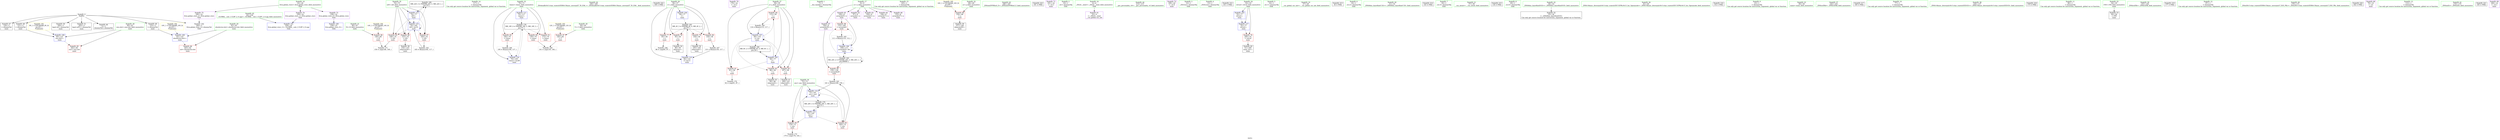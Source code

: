 digraph "SVFG" {
	label="SVFG";

	Node0x5593f7bc3ce0 [shape=record,color=grey,label="{NodeID: 0\nNullPtr}"];
	Node0x5593f7bc3ce0 -> Node0x5593f7bdbda0[style=solid];
	Node0x5593f7bc3ce0 -> Node0x5593f7bdbea0[style=solid];
	Node0x5593f7bc3ce0 -> Node0x5593f7bdcf90[style=solid];
	Node0x5593f7bc3ce0 -> Node0x5593f7bdd060[style=solid];
	Node0x5593f7bc3ce0 -> Node0x5593f7bdd130[style=solid];
	Node0x5593f7bc3ce0 -> Node0x5593f7bdd200[style=solid];
	Node0x5593f7bc3ce0 -> Node0x5593f7bdc4b0[style=solid];
	Node0x5593f7beb570 [shape=record,color=black,label="{NodeID: 180\nMR_22V_3 = PHI(MR_22V_5, MR_22V_1, )\npts\{75 \}\n}"];
	Node0x5593f7beb570 -> Node0x5593f7bdcdd0[style=dashed];
	Node0x5593f7bdc040 [shape=record,color=red,label="{NodeID: 97\n164\<--74\n\<--i20\nmain\n}"];
	Node0x5593f7bdc040 -> Node0x5593f7be3a90[style=solid];
	Node0x5593f7bc5e30 [shape=record,color=green,label="{NodeID: 14\n117\<--1\n\<--dummyObj\nCan only get source location for instruction, argument, global var or function.}"];
	Node0x5593f7bdf910 [shape=record,color=yellow,style=double,label="{NodeID: 194\n14V_1 = ENCHI(MR_14V_0)\npts\{67 \}\nFun[main]}"];
	Node0x5593f7bdf910 -> Node0x5593f7bdf0d0[style=dashed];
	Node0x5593f7bdcc30 [shape=record,color=blue,label="{NodeID: 111\n70\<--117\ntimes\<--\nmain\n}"];
	Node0x5593f7bdcc30 -> Node0x5593f7beab70[style=dashed];
	Node0x5593f7bc52a0 [shape=record,color=green,label="{NodeID: 28\n60\<--61\nexn.slot\<--exn.slot_field_insensitive\nmain\n}"];
	Node0x5593f7bc52a0 -> Node0x5593f7bdee60[style=solid];
	Node0x5593f7bc52a0 -> Node0x5593f7bdc9c0[style=solid];
	Node0x5593f7bdb9a0 [shape=record,color=green,label="{NodeID: 42\n184\<--185\n_ZSt4endlIcSt11char_traitsIcEERSt13basic_ostreamIT_T0_ES6_\<--_ZSt4endlIcSt11char_traitsIcEERSt13basic_ostreamIT_T0_ES6__field_insensitive\n}"];
	Node0x5593f7bf96a0 [shape=record,color=black,label="{NodeID: 222\n190 = PHI()\n}"];
	Node0x5593f7bdd640 [shape=record,color=black,label="{NodeID: 56\n105\<--104\nidxprom6\<--\nmain\n}"];
	Node0x5593f7bde1a0 [shape=record,color=purple,label="{NodeID: 70\n176\<--16\n\<--.str.2\nmain\n}"];
	Node0x5593f7be4210 [shape=record,color=grey,label="{NodeID: 167\n131 = Binary(130, 117, )\n}"];
	Node0x5593f7be4210 -> Node0x5593f7bdcb60[style=solid];
	Node0x5593f7bded90 [shape=record,color=red,label="{NodeID: 84\n115\<--58\n\<--j\nmain\n}"];
	Node0x5593f7bded90 -> Node0x5593f7be3d90[style=solid];
	Node0x5593f7bc2df0 [shape=record,color=green,label="{NodeID: 1\n7\<--1\n__dso_handle\<--dummyObj\nGlob }"];
	Node0x5593f7bdc110 [shape=record,color=red,label="{NodeID: 98\n110\<--109\n\<--arrayidx9\nmain\n}"];
	Node0x5593f7bdc110 -> Node0x5593f7be3f10[style=solid];
	Node0x5593f7bc5f00 [shape=record,color=green,label="{NodeID: 15\n145\<--1\n\<--dummyObj\nCan only get source location for instruction, argument, global var or function.}"];
	Node0x5593f7bdf9f0 [shape=record,color=yellow,style=double,label="{NodeID: 195\n16V_1 = ENCHI(MR_16V_0)\npts\{69 \}\nFun[main]}"];
	Node0x5593f7bdf9f0 -> Node0x5593f7bdf1a0[style=dashed];
	Node0x5593f7bdcd00 [shape=record,color=blue,label="{NodeID: 112\n72\<--145\nans\<--\nmain\n}"];
	Node0x5593f7bdcd00 -> Node0x5593f7bdf4e0[style=dashed];
	Node0x5593f7bdcd00 -> Node0x5593f7bdf5b0[style=dashed];
	Node0x5593f7bdcd00 -> Node0x5593f7bdcea0[style=dashed];
	Node0x5593f7bdcd00 -> Node0x5593f7beb070[style=dashed];
	Node0x5593f7bdaf60 [shape=record,color=green,label="{NodeID: 29\n62\<--63\nehselector.slot\<--ehselector.slot_field_insensitive\nmain\n}"];
	Node0x5593f7bdaf60 -> Node0x5593f7bdef30[style=solid];
	Node0x5593f7bdaf60 -> Node0x5593f7bdca90[style=solid];
	Node0x5593f7bdbaa0 [shape=record,color=green,label="{NodeID: 43\n186\<--187\n_ZNSolsEPFRSoS_E\<--_ZNSolsEPFRSoS_E_field_insensitive\n}"];
	Node0x5593f7bf97d0 [shape=record,color=black,label="{NodeID: 223\n191 = PHI()\n}"];
	Node0x5593f7bdd710 [shape=record,color=black,label="{NodeID: 57\n108\<--107\nidxprom8\<--\nmain\n}"];
	Node0x5593f7bde270 [shape=record,color=purple,label="{NodeID: 71\n181\<--18\n\<--.str.3\nmain\n}"];
	Node0x5593f7be4390 [shape=record,color=grey,label="{NodeID: 168\n86 = cmp(85, 87, )\n}"];
	Node0x5593f7bdee60 [shape=record,color=red,label="{NodeID: 85\n202\<--60\nexn\<--exn.slot\nmain\n}"];
	Node0x5593f7bc4b10 [shape=record,color=green,label="{NodeID: 2\n10\<--1\n.str\<--dummyObj\nGlob }"];
	Node0x5593f7bdc1e0 [shape=record,color=red,label="{NodeID: 99\n159\<--158\n\<--arrayidx29\nmain\n}"];
	Node0x5593f7bdc1e0 -> Node0x5593f7be3c10[style=solid];
	Node0x5593f7bc5fd0 [shape=record,color=green,label="{NodeID: 16\n4\<--6\n_ZStL8__ioinit\<--_ZStL8__ioinit_field_insensitive\nGlob }"];
	Node0x5593f7bc5fd0 -> Node0x5593f7bdda50[style=solid];
	Node0x5593f7bdcdd0 [shape=record,color=blue,label="{NodeID: 113\n74\<--77\ni20\<--\nmain\n}"];
	Node0x5593f7bdcdd0 -> Node0x5593f7bdf680[style=dashed];
	Node0x5593f7bdcdd0 -> Node0x5593f7bdbf70[style=dashed];
	Node0x5593f7bdcdd0 -> Node0x5593f7bdc040[style=dashed];
	Node0x5593f7bdcdd0 -> Node0x5593f7be1770[style=dashed];
	Node0x5593f7bdcdd0 -> Node0x5593f7beb570[style=dashed];
	Node0x5593f7bdaff0 [shape=record,color=green,label="{NodeID: 30\n64\<--65\nT\<--T_field_insensitive\nmain\n}"];
	Node0x5593f7bdaff0 -> Node0x5593f7bdf000[style=solid];
	Node0x5593f7bdbba0 [shape=record,color=green,label="{NodeID: 44\n214\<--215\n__gxx_personality_v0\<--__gxx_personality_v0_field_insensitive\n}"];
	Node0x5593f7bdd7e0 [shape=record,color=black,label="{NodeID: 58\n154\<--153\nidxprom26\<--\nmain\n}"];
	Node0x5593f7bde340 [shape=record,color=purple,label="{NodeID: 72\n189\<--20\n\<--.str.4\nmain\n}"];
	Node0x5593f7be4510 [shape=record,color=grey,label="{NodeID: 169\n141 = cmp(139, 140, )\n}"];
	Node0x5593f7bdef30 [shape=record,color=red,label="{NodeID: 86\n203\<--62\nsel\<--ehselector.slot\nmain\n}"];
	Node0x5593f7bc4070 [shape=record,color=green,label="{NodeID: 3\n12\<--1\n_ZSt3cin\<--dummyObj\nGlob }"];
	Node0x5593f7bec470 [shape=record,color=black,label="{NodeID: 183\nMR_4V_3 = PHI(MR_4V_4, MR_4V_2, )\npts\{57 \}\n}"];
	Node0x5593f7bec470 -> Node0x5593f7bde7e0[style=dashed];
	Node0x5593f7bec470 -> Node0x5593f7bde8b0[style=dashed];
	Node0x5593f7bec470 -> Node0x5593f7bde980[style=dashed];
	Node0x5593f7bec470 -> Node0x5593f7bdea50[style=dashed];
	Node0x5593f7bec470 -> Node0x5593f7bdcb60[style=dashed];
	Node0x5593f7bdc2b0 [shape=record,color=blue,label="{NodeID: 100\n238\<--23\nllvm.global_ctors_0\<--\nGlob }"];
	Node0x5593f7bc4220 [shape=record,color=green,label="{NodeID: 17\n8\<--9\nx\<--x_field_insensitive\nGlob }"];
	Node0x5593f7bc4220 -> Node0x5593f7bddb20[style=solid];
	Node0x5593f7bc4220 -> Node0x5593f7bddbf0[style=solid];
	Node0x5593f7bc4220 -> Node0x5593f7bddcc0[style=solid];
	Node0x5593f7bc4220 -> Node0x5593f7bddd90[style=solid];
	Node0x5593f7bc4220 -> Node0x5593f7bdde60[style=solid];
	Node0x5593f7bc4220 -> Node0x5593f7bddf30[style=solid];
	Node0x5593f7bdcea0 [shape=record,color=blue,label="{NodeID: 114\n72\<--161\nans\<--mul\nmain\n}"];
	Node0x5593f7bdcea0 -> Node0x5593f7bdf4e0[style=dashed];
	Node0x5593f7bdcea0 -> Node0x5593f7bdf5b0[style=dashed];
	Node0x5593f7bdcea0 -> Node0x5593f7bdcea0[style=dashed];
	Node0x5593f7bdcea0 -> Node0x5593f7beb070[style=dashed];
	Node0x5593f7bdb080 [shape=record,color=green,label="{NodeID: 31\n66\<--67\nN\<--N_field_insensitive\nmain\n}"];
	Node0x5593f7bdb080 -> Node0x5593f7bdf0d0[style=solid];
	Node0x5593f7bdbca0 [shape=record,color=green,label="{NodeID: 45\n24\<--234\n_GLOBAL__sub_I_CLDP_2_0.cpp\<--_GLOBAL__sub_I_CLDP_2_0.cpp_field_insensitive\n}"];
	Node0x5593f7bdbca0 -> Node0x5593f7bdc3b0[style=solid];
	Node0x5593f7bdd8b0 [shape=record,color=black,label="{NodeID: 59\n157\<--156\nidxprom28\<--\nmain\n}"];
	Node0x5593f7bde410 [shape=record,color=purple,label="{NodeID: 73\n238\<--22\nllvm.global_ctors_0\<--llvm.global_ctors\nGlob }"];
	Node0x5593f7bde410 -> Node0x5593f7bdc2b0[style=solid];
	Node0x5593f7be4690 [shape=record,color=grey,label="{NodeID: 170\n92 = cmp(91, 87, )\n}"];
	Node0x5593f7bdf000 [shape=record,color=red,label="{NodeID: 87\n140\<--64\n\<--T\nmain\n}"];
	Node0x5593f7bdf000 -> Node0x5593f7be4510[style=solid];
	Node0x5593f7bc4100 [shape=record,color=green,label="{NodeID: 4\n13\<--1\n_ZSt4cout\<--dummyObj\nGlob }"];
	Node0x5593f7bec970 [shape=record,color=black,label="{NodeID: 184\nMR_6V_2 = PHI(MR_6V_4, MR_6V_1, )\npts\{59 \}\n}"];
	Node0x5593f7bec970 -> Node0x5593f7bdc750[style=dashed];
	Node0x5593f7bdc3b0 [shape=record,color=blue,label="{NodeID: 101\n239\<--24\nllvm.global_ctors_1\<--_GLOBAL__sub_I_CLDP_2_0.cpp\nGlob }"];
	Node0x5593f7bc42f0 [shape=record,color=green,label="{NodeID: 18\n22\<--26\nllvm.global_ctors\<--llvm.global_ctors_field_insensitive\nGlob }"];
	Node0x5593f7bc42f0 -> Node0x5593f7bde410[style=solid];
	Node0x5593f7bc42f0 -> Node0x5593f7bde510[style=solid];
	Node0x5593f7bc42f0 -> Node0x5593f7bde610[style=solid];
	Node0x5593f7be1770 [shape=record,color=blue,label="{NodeID: 115\n74\<--165\ni20\<--inc31\nmain\n}"];
	Node0x5593f7be1770 -> Node0x5593f7bdf680[style=dashed];
	Node0x5593f7be1770 -> Node0x5593f7bdbf70[style=dashed];
	Node0x5593f7be1770 -> Node0x5593f7bdc040[style=dashed];
	Node0x5593f7be1770 -> Node0x5593f7be1770[style=dashed];
	Node0x5593f7be1770 -> Node0x5593f7beb570[style=dashed];
	Node0x5593f7bdb110 [shape=record,color=green,label="{NodeID: 32\n68\<--69\na\<--a_field_insensitive\nmain\n}"];
	Node0x5593f7bdb110 -> Node0x5593f7bdf1a0[style=solid];
	Node0x5593f7bf8510 [shape=record,color=black,label="{NodeID: 212\n101 = PHI()\n}"];
	Node0x5593f7bdbda0 [shape=record,color=black,label="{NodeID: 46\n2\<--3\ndummyVal\<--dummyVal\n}"];
	Node0x5593f7bdd980 [shape=record,color=black,label="{NodeID: 60\n51\<--200\nmain_ret\<--\nmain\n}"];
	Node0x5593f7bde510 [shape=record,color=purple,label="{NodeID: 74\n239\<--22\nllvm.global_ctors_1\<--llvm.global_ctors\nGlob }"];
	Node0x5593f7bde510 -> Node0x5593f7bdc3b0[style=solid];
	Node0x5593f7be4810 [shape=record,color=grey,label="{NodeID: 171\n150 = cmp(148, 149, )\n}"];
	Node0x5593f7bdf0d0 [shape=record,color=red,label="{NodeID: 88\n149\<--66\n\<--N\nmain\n}"];
	Node0x5593f7bdf0d0 -> Node0x5593f7be4810[style=solid];
	Node0x5593f7bc57b0 [shape=record,color=green,label="{NodeID: 5\n14\<--1\n.str.1\<--dummyObj\nGlob }"];
	Node0x5593f7bece70 [shape=record,color=black,label="{NodeID: 185\nMR_24V_2 = PHI(MR_24V_3, MR_24V_1, )\npts\{90000 \}\n}"];
	Node0x5593f7bece70 -> Node0x5593f7bdc110[style=dashed];
	Node0x5593f7bece70 -> Node0x5593f7bdc1e0[style=dashed];
	Node0x5593f7bece70 -> Node0x5593f7bdc820[style=dashed];
	Node0x5593f7bece70 -> Node0x5593f7bece70[style=dashed];
	Node0x5593f7bdc4b0 [shape=record,color=blue, style = dotted,label="{NodeID: 102\n240\<--3\nllvm.global_ctors_2\<--dummyVal\nGlob }"];
	Node0x5593f7bc43c0 [shape=record,color=green,label="{NodeID: 19\n27\<--28\n__cxx_global_var_init\<--__cxx_global_var_init_field_insensitive\n}"];
	Node0x5593f7be1840 [shape=record,color=blue,label="{NodeID: 116\n70\<--195\ntimes\<--inc49\nmain\n}"];
	Node0x5593f7be1840 -> Node0x5593f7beab70[style=dashed];
	Node0x5593f7bdb1a0 [shape=record,color=green,label="{NodeID: 33\n70\<--71\ntimes\<--times_field_insensitive\nmain\n}"];
	Node0x5593f7bdb1a0 -> Node0x5593f7bdf270[style=solid];
	Node0x5593f7bdb1a0 -> Node0x5593f7bdf340[style=solid];
	Node0x5593f7bdb1a0 -> Node0x5593f7bdf410[style=solid];
	Node0x5593f7bdb1a0 -> Node0x5593f7bdcc30[style=solid];
	Node0x5593f7bdb1a0 -> Node0x5593f7be1840[style=solid];
	Node0x5593f7bf8d70 [shape=record,color=black,label="{NodeID: 213\n34 = PHI()\n}"];
	Node0x5593f7bdbea0 [shape=record,color=black,label="{NodeID: 47\n120\<--3\n\<--dummyVal\nmain\n}"];
	Node0x5593f7bdda50 [shape=record,color=purple,label="{NodeID: 61\n33\<--4\n\<--_ZStL8__ioinit\n__cxx_global_var_init\n}"];
	Node0x5593f7bde610 [shape=record,color=purple,label="{NodeID: 75\n240\<--22\nllvm.global_ctors_2\<--llvm.global_ctors\nGlob }"];
	Node0x5593f7bde610 -> Node0x5593f7bdc4b0[style=solid];
	Node0x5593f7be4990 [shape=record,color=grey,label="{NodeID: 172\n179 = cmp(178, 145, )\n}"];
	Node0x5593f7bdf1a0 [shape=record,color=red,label="{NodeID: 89\n156\<--68\n\<--a\nmain\n}"];
	Node0x5593f7bdf1a0 -> Node0x5593f7bdd8b0[style=solid];
	Node0x5593f7bc5840 [shape=record,color=green,label="{NodeID: 6\n16\<--1\n.str.2\<--dummyObj\nGlob }"];
	Node0x5593f7bdc5b0 [shape=record,color=blue,label="{NodeID: 103\n52\<--77\nretval\<--\nmain\n}"];
	Node0x5593f7bdc5b0 -> Node0x5593f7be1910[style=dashed];
	Node0x5593f7bc4490 [shape=record,color=green,label="{NodeID: 20\n31\<--32\n_ZNSt8ios_base4InitC1Ev\<--_ZNSt8ios_base4InitC1Ev_field_insensitive\n}"];
	Node0x5593f7be1910 [shape=record,color=blue,label="{NodeID: 117\n52\<--77\nretval\<--\nmain\n}"];
	Node0x5593f7be1910 -> Node0x5593f7bde710[style=dashed];
	Node0x5593f7bdb230 [shape=record,color=green,label="{NodeID: 34\n72\<--73\nans\<--ans_field_insensitive\nmain\n}"];
	Node0x5593f7bdb230 -> Node0x5593f7bdf4e0[style=solid];
	Node0x5593f7bdb230 -> Node0x5593f7bdf5b0[style=solid];
	Node0x5593f7bdb230 -> Node0x5593f7bdcd00[style=solid];
	Node0x5593f7bdb230 -> Node0x5593f7bdcea0[style=solid];
	Node0x5593f7bf8e70 [shape=record,color=black,label="{NodeID: 214\n143 = PHI()\n}"];
	Node0x5593f7bdcf90 [shape=record,color=black,label="{NodeID: 48\n121\<--3\n\<--dummyVal\nmain\n}"];
	Node0x5593f7bdcf90 -> Node0x5593f7bdc9c0[style=solid];
	Node0x5593f7bddb20 [shape=record,color=purple,label="{NodeID: 62\n97\<--8\narrayidx\<--x\nmain\n}"];
	Node0x5593f7bde710 [shape=record,color=red,label="{NodeID: 76\n200\<--52\n\<--retval\nmain\n}"];
	Node0x5593f7bde710 -> Node0x5593f7bdd980[style=solid];
	Node0x5593f7bdf270 [shape=record,color=red,label="{NodeID: 90\n139\<--70\n\<--times\nmain\n}"];
	Node0x5593f7bdf270 -> Node0x5593f7be4510[style=solid];
	Node0x5593f7bc64d0 [shape=record,color=green,label="{NodeID: 7\n18\<--1\n.str.3\<--dummyObj\nGlob }"];
	Node0x5593f7bdc680 [shape=record,color=blue,label="{NodeID: 104\n56\<--77\ni\<--\nmain\n}"];
	Node0x5593f7bdc680 -> Node0x5593f7bec470[style=dashed];
	Node0x5593f7bc4c90 [shape=record,color=green,label="{NodeID: 21\n37\<--38\n__cxa_atexit\<--__cxa_atexit_field_insensitive\n}"];
	Node0x5593f7bdb300 [shape=record,color=green,label="{NodeID: 35\n74\<--75\ni20\<--i20_field_insensitive\nmain\n}"];
	Node0x5593f7bdb300 -> Node0x5593f7bdf680[style=solid];
	Node0x5593f7bdb300 -> Node0x5593f7bdbf70[style=solid];
	Node0x5593f7bdb300 -> Node0x5593f7bdc040[style=solid];
	Node0x5593f7bdb300 -> Node0x5593f7bdcdd0[style=solid];
	Node0x5593f7bdb300 -> Node0x5593f7be1770[style=solid];
	Node0x5593f7bf8f70 [shape=record,color=black,label="{NodeID: 215\n134 = PHI()\n}"];
	Node0x5593f7bdd060 [shape=record,color=black,label="{NodeID: 49\n123\<--3\n\<--dummyVal\nmain\n}"];
	Node0x5593f7bdd060 -> Node0x5593f7bdca90[style=solid];
	Node0x5593f7bddbf0 [shape=record,color=purple,label="{NodeID: 63\n100\<--8\narrayidx5\<--x\nmain\n}"];
	Node0x5593f7bde7e0 [shape=record,color=red,label="{NodeID: 77\n85\<--56\n\<--i\nmain\n}"];
	Node0x5593f7bde7e0 -> Node0x5593f7be4390[style=solid];
	Node0x5593f7bdf340 [shape=record,color=red,label="{NodeID: 91\n172\<--70\n\<--times\nmain\n}"];
	Node0x5593f7bc6560 [shape=record,color=green,label="{NodeID: 8\n20\<--1\n.str.4\<--dummyObj\nGlob }"];
	Node0x5593f7bdc750 [shape=record,color=blue,label="{NodeID: 105\n58\<--77\nj\<--\nmain\n}"];
	Node0x5593f7bdc750 -> Node0x5593f7bdeb20[style=dashed];
	Node0x5593f7bdc750 -> Node0x5593f7bdebf0[style=dashed];
	Node0x5593f7bdc750 -> Node0x5593f7bdecc0[style=dashed];
	Node0x5593f7bdc750 -> Node0x5593f7bded90[style=dashed];
	Node0x5593f7bdc750 -> Node0x5593f7bdc8f0[style=dashed];
	Node0x5593f7bdc750 -> Node0x5593f7bec970[style=dashed];
	Node0x5593f7bc4d60 [shape=record,color=green,label="{NodeID: 22\n36\<--42\n_ZNSt8ios_base4InitD1Ev\<--_ZNSt8ios_base4InitD1Ev_field_insensitive\n}"];
	Node0x5593f7bc4d60 -> Node0x5593f7bdd2d0[style=solid];
	Node0x5593f7bdb3d0 [shape=record,color=green,label="{NodeID: 36\n81\<--82\n_ZNSt14basic_ifstreamIcSt11char_traitsIcEEC1EPKcSt13_Ios_Openmode\<--_ZNSt14basic_ifstreamIcSt11char_traitsIcEEC1EPKcSt13_Ios_Openmode_field_insensitive\n}"];
	Node0x5593f7bf9070 [shape=record,color=black,label="{NodeID: 216\n152 = PHI()\n}"];
	Node0x5593f7bdd130 [shape=record,color=black,label="{NodeID: 50\n204\<--3\nlpad.val\<--dummyVal\nmain\n}"];
	Node0x5593f7bddcc0 [shape=record,color=purple,label="{NodeID: 64\n106\<--8\narrayidx7\<--x\nmain\n}"];
	Node0x5593f7bde8b0 [shape=record,color=red,label="{NodeID: 78\n95\<--56\n\<--i\nmain\n}"];
	Node0x5593f7bde8b0 -> Node0x5593f7bdd4a0[style=solid];
	Node0x5593f7bdf410 [shape=record,color=red,label="{NodeID: 92\n194\<--70\n\<--times\nmain\n}"];
	Node0x5593f7bdf410 -> Node0x5593f7be4090[style=solid];
	Node0x5593f7bc59a0 [shape=record,color=green,label="{NodeID: 9\n23\<--1\n\<--dummyObj\nCan only get source location for instruction, argument, global var or function.}"];
	Node0x5593f7bdc820 [shape=record,color=blue,label="{NodeID: 106\n109\<--111\narrayidx9\<--div\nmain\n}"];
	Node0x5593f7bdc820 -> Node0x5593f7bdc110[style=dashed];
	Node0x5593f7bdc820 -> Node0x5593f7bdc820[style=dashed];
	Node0x5593f7bdc820 -> Node0x5593f7bece70[style=dashed];
	Node0x5593f7bc4e60 [shape=record,color=green,label="{NodeID: 23\n49\<--50\nmain\<--main_field_insensitive\n}"];
	Node0x5593f7bdb4a0 [shape=record,color=green,label="{NodeID: 37\n102\<--103\n_ZNSirsERd\<--_ZNSirsERd_field_insensitive\n}"];
	Node0x5593f7bf9170 [shape=record,color=black,label="{NodeID: 217\n169 = PHI()\n}"];
	Node0x5593f7bdd200 [shape=record,color=black,label="{NodeID: 51\n205\<--3\nlpad.val51\<--dummyVal\nmain\n}"];
	Node0x5593f7bddd90 [shape=record,color=purple,label="{NodeID: 65\n109\<--8\narrayidx9\<--x\nmain\n}"];
	Node0x5593f7bddd90 -> Node0x5593f7bdc110[style=solid];
	Node0x5593f7bddd90 -> Node0x5593f7bdc820[style=solid];
	Node0x5593f7be3a90 [shape=record,color=grey,label="{NodeID: 162\n165 = Binary(164, 117, )\n}"];
	Node0x5593f7be3a90 -> Node0x5593f7be1770[style=solid];
	Node0x5593f7bde980 [shape=record,color=red,label="{NodeID: 79\n104\<--56\n\<--i\nmain\n}"];
	Node0x5593f7bde980 -> Node0x5593f7bdd640[style=solid];
	Node0x5593f7bdf4e0 [shape=record,color=red,label="{NodeID: 93\n160\<--72\n\<--ans\nmain\n}"];
	Node0x5593f7bdf4e0 -> Node0x5593f7be3c10[style=solid];
	Node0x5593f7bc5a70 [shape=record,color=green,label="{NodeID: 10\n77\<--1\n\<--dummyObj\nCan only get source location for instruction, argument, global var or function.}"];
	Node0x5593f7bdc8f0 [shape=record,color=blue,label="{NodeID: 107\n58\<--116\nj\<--inc\nmain\n}"];
	Node0x5593f7bdc8f0 -> Node0x5593f7bdeb20[style=dashed];
	Node0x5593f7bdc8f0 -> Node0x5593f7bdebf0[style=dashed];
	Node0x5593f7bdc8f0 -> Node0x5593f7bdecc0[style=dashed];
	Node0x5593f7bdc8f0 -> Node0x5593f7bded90[style=dashed];
	Node0x5593f7bdc8f0 -> Node0x5593f7bdc8f0[style=dashed];
	Node0x5593f7bdc8f0 -> Node0x5593f7bec970[style=dashed];
	Node0x5593f7bc4f60 [shape=record,color=green,label="{NodeID: 24\n52\<--53\nretval\<--retval_field_insensitive\nmain\n}"];
	Node0x5593f7bc4f60 -> Node0x5593f7bde710[style=solid];
	Node0x5593f7bc4f60 -> Node0x5593f7bdc5b0[style=solid];
	Node0x5593f7bc4f60 -> Node0x5593f7be1910[style=solid];
	Node0x5593f7bdb5a0 [shape=record,color=green,label="{NodeID: 38\n126\<--127\n_ZNSt14basic_ifstreamIcSt11char_traitsIcEED1Ev\<--_ZNSt14basic_ifstreamIcSt11char_traitsIcEED1Ev_field_insensitive\n}"];
	Node0x5593f7bf92d0 [shape=record,color=black,label="{NodeID: 218\n173 = PHI()\n}"];
	Node0x5593f7bdd2d0 [shape=record,color=black,label="{NodeID: 52\n35\<--36\n\<--_ZNSt8ios_base4InitD1Ev\nCan only get source location for instruction, argument, global var or function.}"];
	Node0x5593f7bdde60 [shape=record,color=purple,label="{NodeID: 66\n155\<--8\narrayidx27\<--x\nmain\n}"];
	Node0x5593f7be3c10 [shape=record,color=grey,label="{NodeID: 163\n161 = Binary(160, 159, )\n}"];
	Node0x5593f7be3c10 -> Node0x5593f7bdcea0[style=solid];
	Node0x5593f7bdea50 [shape=record,color=red,label="{NodeID: 80\n130\<--56\n\<--i\nmain\n}"];
	Node0x5593f7bdea50 -> Node0x5593f7be4210[style=solid];
	Node0x5593f7bdf5b0 [shape=record,color=red,label="{NodeID: 94\n178\<--72\n\<--ans\nmain\n}"];
	Node0x5593f7bdf5b0 -> Node0x5593f7be4990[style=solid];
	Node0x5593f7bc5b40 [shape=record,color=green,label="{NodeID: 11\n80\<--1\n\<--dummyObj\nCan only get source location for instruction, argument, global var or function.}"];
	Node0x5593f7bee9a0 [shape=record,color=yellow,style=double,label="{NodeID: 191\n8V_1 = ENCHI(MR_8V_0)\npts\{61 \}\nFun[main]}"];
	Node0x5593f7bee9a0 -> Node0x5593f7bdc9c0[style=dashed];
	Node0x5593f7bdc9c0 [shape=record,color=blue,label="{NodeID: 108\n60\<--121\nexn.slot\<--\nmain\n}"];
	Node0x5593f7bdc9c0 -> Node0x5593f7bdee60[style=dashed];
	Node0x5593f7bc5030 [shape=record,color=green,label="{NodeID: 25\n54\<--55\nFIN\<--FIN_field_insensitive\nmain\n}"];
	Node0x5593f7bc5030 -> Node0x5593f7bdd3d0[style=solid];
	Node0x5593f7bdb6a0 [shape=record,color=green,label="{NodeID: 39\n135\<--136\n_ZNSirsERi\<--_ZNSirsERi_field_insensitive\n}"];
	Node0x5593f7bf93d0 [shape=record,color=black,label="{NodeID: 219\n177 = PHI()\n}"];
	Node0x5593f7bdd3d0 [shape=record,color=black,label="{NodeID: 53\n94\<--54\n\<--FIN\nmain\n}"];
	Node0x5593f7bddf30 [shape=record,color=purple,label="{NodeID: 67\n158\<--8\narrayidx29\<--x\nmain\n}"];
	Node0x5593f7bddf30 -> Node0x5593f7bdc1e0[style=solid];
	Node0x5593f7be3d90 [shape=record,color=grey,label="{NodeID: 164\n116 = Binary(115, 117, )\n}"];
	Node0x5593f7be3d90 -> Node0x5593f7bdc8f0[style=solid];
	Node0x5593f7bdeb20 [shape=record,color=red,label="{NodeID: 81\n91\<--58\n\<--j\nmain\n}"];
	Node0x5593f7bdeb20 -> Node0x5593f7be4690[style=solid];
	Node0x5593f7beab70 [shape=record,color=black,label="{NodeID: 178\nMR_18V_4 = PHI(MR_18V_5, MR_18V_3, )\npts\{71 \}\n}"];
	Node0x5593f7beab70 -> Node0x5593f7bdf270[style=dashed];
	Node0x5593f7beab70 -> Node0x5593f7bdf340[style=dashed];
	Node0x5593f7beab70 -> Node0x5593f7bdf410[style=dashed];
	Node0x5593f7beab70 -> Node0x5593f7be1840[style=dashed];
	Node0x5593f7bdf680 [shape=record,color=red,label="{NodeID: 95\n148\<--74\n\<--i20\nmain\n}"];
	Node0x5593f7bdf680 -> Node0x5593f7be4810[style=solid];
	Node0x5593f7bc5c10 [shape=record,color=green,label="{NodeID: 12\n87\<--1\n\<--dummyObj\nCan only get source location for instruction, argument, global var or function.}"];
	Node0x5593f7bdf750 [shape=record,color=yellow,style=double,label="{NodeID: 192\n10V_1 = ENCHI(MR_10V_0)\npts\{63 \}\nFun[main]}"];
	Node0x5593f7bdf750 -> Node0x5593f7bdca90[style=dashed];
	Node0x5593f7bdca90 [shape=record,color=blue,label="{NodeID: 109\n62\<--123\nehselector.slot\<--\nmain\n}"];
	Node0x5593f7bdca90 -> Node0x5593f7bdef30[style=dashed];
	Node0x5593f7bc5100 [shape=record,color=green,label="{NodeID: 26\n56\<--57\ni\<--i_field_insensitive\nmain\n}"];
	Node0x5593f7bc5100 -> Node0x5593f7bde7e0[style=solid];
	Node0x5593f7bc5100 -> Node0x5593f7bde8b0[style=solid];
	Node0x5593f7bc5100 -> Node0x5593f7bde980[style=solid];
	Node0x5593f7bc5100 -> Node0x5593f7bdea50[style=solid];
	Node0x5593f7bc5100 -> Node0x5593f7bdc680[style=solid];
	Node0x5593f7bc5100 -> Node0x5593f7bdcb60[style=solid];
	Node0x5593f7bdb7a0 [shape=record,color=green,label="{NodeID: 40\n170\<--171\n_ZStlsISt11char_traitsIcEERSt13basic_ostreamIcT_ES5_PKc\<--_ZStlsISt11char_traitsIcEERSt13basic_ostreamIcT_ES5_PKc_field_insensitive\n}"];
	Node0x5593f7bf94a0 [shape=record,color=black,label="{NodeID: 220\n182 = PHI()\n}"];
	Node0x5593f7bdd4a0 [shape=record,color=black,label="{NodeID: 54\n96\<--95\nidxprom\<--\nmain\n}"];
	Node0x5593f7bde000 [shape=record,color=purple,label="{NodeID: 68\n78\<--10\n\<--.str\nmain\n}"];
	Node0x5593f7be3f10 [shape=record,color=grey,label="{NodeID: 165\n111 = Binary(110, 112, )\n}"];
	Node0x5593f7be3f10 -> Node0x5593f7bdc820[style=solid];
	Node0x5593f7bdebf0 [shape=record,color=red,label="{NodeID: 82\n98\<--58\n\<--j\nmain\n}"];
	Node0x5593f7bdebf0 -> Node0x5593f7bdd570[style=solid];
	Node0x5593f7beb070 [shape=record,color=black,label="{NodeID: 179\nMR_20V_3 = PHI(MR_20V_5, MR_20V_1, )\npts\{73 \}\n}"];
	Node0x5593f7beb070 -> Node0x5593f7bdcd00[style=dashed];
	Node0x5593f7bdbf70 [shape=record,color=red,label="{NodeID: 96\n153\<--74\n\<--i20\nmain\n}"];
	Node0x5593f7bdbf70 -> Node0x5593f7bdd7e0[style=solid];
	Node0x5593f7bc5d60 [shape=record,color=green,label="{NodeID: 13\n112\<--1\n\<--dummyObj\nCan only get source location for instruction, argument, global var or function.}"];
	Node0x5593f7bdf830 [shape=record,color=yellow,style=double,label="{NodeID: 193\n12V_1 = ENCHI(MR_12V_0)\npts\{65 \}\nFun[main]}"];
	Node0x5593f7bdf830 -> Node0x5593f7bdf000[style=dashed];
	Node0x5593f7bdcb60 [shape=record,color=blue,label="{NodeID: 110\n56\<--131\ni\<--inc11\nmain\n}"];
	Node0x5593f7bdcb60 -> Node0x5593f7bec470[style=dashed];
	Node0x5593f7bc51d0 [shape=record,color=green,label="{NodeID: 27\n58\<--59\nj\<--j_field_insensitive\nmain\n}"];
	Node0x5593f7bc51d0 -> Node0x5593f7bdeb20[style=solid];
	Node0x5593f7bc51d0 -> Node0x5593f7bdebf0[style=solid];
	Node0x5593f7bc51d0 -> Node0x5593f7bdecc0[style=solid];
	Node0x5593f7bc51d0 -> Node0x5593f7bded90[style=solid];
	Node0x5593f7bc51d0 -> Node0x5593f7bdc750[style=solid];
	Node0x5593f7bc51d0 -> Node0x5593f7bdc8f0[style=solid];
	Node0x5593f7bdb8a0 [shape=record,color=green,label="{NodeID: 41\n174\<--175\n_ZNSolsEi\<--_ZNSolsEi_field_insensitive\n}"];
	Node0x5593f7bf95d0 [shape=record,color=black,label="{NodeID: 221\n183 = PHI()\n}"];
	Node0x5593f7bdd570 [shape=record,color=black,label="{NodeID: 55\n99\<--98\nidxprom4\<--\nmain\n}"];
	Node0x5593f7bde0d0 [shape=record,color=purple,label="{NodeID: 69\n168\<--14\n\<--.str.1\nmain\n}"];
	Node0x5593f7be4090 [shape=record,color=grey,label="{NodeID: 166\n195 = Binary(194, 117, )\n}"];
	Node0x5593f7be4090 -> Node0x5593f7be1840[style=solid];
	Node0x5593f7bdecc0 [shape=record,color=red,label="{NodeID: 83\n107\<--58\n\<--j\nmain\n}"];
	Node0x5593f7bdecc0 -> Node0x5593f7bdd710[style=solid];
}
